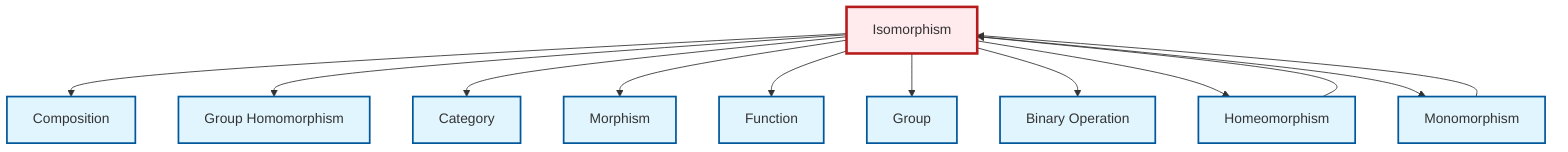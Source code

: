 graph TD
    classDef definition fill:#e1f5fe,stroke:#01579b,stroke-width:2px
    classDef theorem fill:#f3e5f5,stroke:#4a148c,stroke-width:2px
    classDef axiom fill:#fff3e0,stroke:#e65100,stroke-width:2px
    classDef example fill:#e8f5e9,stroke:#1b5e20,stroke-width:2px
    classDef current fill:#ffebee,stroke:#b71c1c,stroke-width:3px
    def-homomorphism["Group Homomorphism"]:::definition
    def-category["Category"]:::definition
    def-function["Function"]:::definition
    def-binary-operation["Binary Operation"]:::definition
    def-isomorphism["Isomorphism"]:::definition
    def-monomorphism["Monomorphism"]:::definition
    def-group["Group"]:::definition
    def-composition["Composition"]:::definition
    def-morphism["Morphism"]:::definition
    def-homeomorphism["Homeomorphism"]:::definition
    def-isomorphism --> def-composition
    def-isomorphism --> def-homomorphism
    def-isomorphism --> def-category
    def-isomorphism --> def-morphism
    def-homeomorphism --> def-isomorphism
    def-monomorphism --> def-isomorphism
    def-isomorphism --> def-function
    def-isomorphism --> def-group
    def-isomorphism --> def-binary-operation
    def-isomorphism --> def-homeomorphism
    def-isomorphism --> def-monomorphism
    class def-isomorphism current
